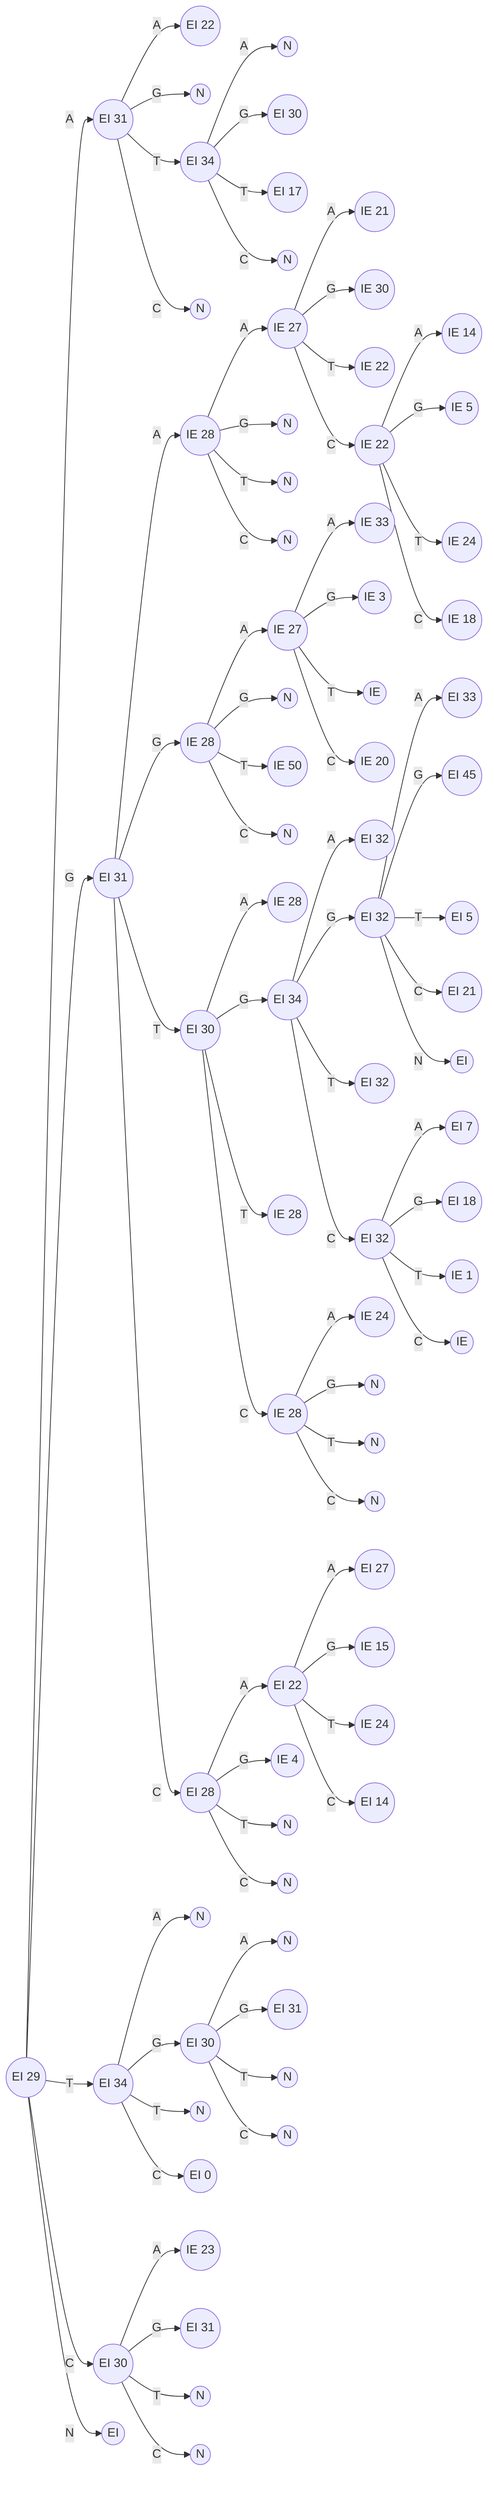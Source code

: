 graph LR
2691225372432((EI 29))
2691225372432-- A -->2691225388648
2691225372432-- G -->2691225390272
2691225372432-- T -->2691225461312
2691225372432-- C -->2691225429664
2691225372432-- N -->2691225463048
2691225388648((EI 31))
2691225388648-- A -->2691225431008
2691225388648-- G -->2691225430504
2691225388648-- T -->2691225429888
2691225388648-- C -->2691225215832
2691225431008((EI 22))
2691225430504((N))
2691225429888((EI 34))
2691225429888-- A -->2691225011928
2691225429888-- G -->2691225013104
2691225429888-- T -->2691225663752
2691225429888-- C -->2691225012544
2691225011928((N))
2691225013104((EI 30))
2691225663752((EI 17))
2691225012544((N))
2691225215832((N))
2691225390272((EI 31))
2691225390272-- A -->2691225289784
2691225390272-- G -->2691225371088
2691225390272-- T -->2691225462600
2691225390272-- C -->2691225217008
2691225289784((IE 28))
2691225289784-- A -->2691225417040
2691225289784-- G -->2691225430112
2691225289784-- T -->2691225787584
2691225289784-- C -->2691225742696
2691225417040((IE 27))
2691225417040-- A -->2691225418104
2691225417040-- G -->2691225389600
2691225417040-- T -->2691225378656
2691225417040-- C -->2691225418720
2691225418104((IE 21))
2691225389600((IE 30))
2691225378656((IE 22))
2691225418720((IE 22))
2691225418720-- A -->2691225292584
2691225418720-- G -->2691225292640
2691225418720-- T -->2691225663976
2691225418720-- C -->2691225012880
2691225292584((IE 14))
2691225292640((IE 5))
2691225663976((IE 24))
2691225012880((IE 18))
2691225430112((N))
2691225787584((N))
2691225742696((N))
2691225371088((IE 28))
2691225371088-- A -->2691225290568
2691225371088-- G -->2691225463944
2691225371088-- T -->2691225464672
2691225371088-- C -->2691225464000
2691225290568((IE 27))
2691225290568-- A -->2691225463160
2691225290568-- G -->2691225463104
2691225290568-- T -->2691225462208
2691225290568-- C -->2691225461200
2691225463160((IE 33))
2691225463104((IE 3))
2691225462208((IE))
2691225461200((IE 20))
2691225463944((N))
2691225464672((IE 50))
2691225464000((N))
2691225462600((EI 30))
2691225462600-- A -->2691225464784
2691225462600-- G -->2691225464392
2691225462600-- T -->2691225011144
2691225462600-- C -->2691225376472
2691225464784((IE 28))
2691225464392((EI 34))
2691225464392-- A -->2691225739672
2691225464392-- G -->2691225011088
2691225464392-- T -->2691225290512
2691225464392-- C -->2691225377536
2691225739672((EI 32))
2691225011088((EI 32))
2691225011088-- A -->2691225377312
2691225011088-- G -->2691225375576
2691225011088-- T -->2691225418776
2691225011088-- C -->2691225464224
2691225011088-- N -->2691225464112
2691225377312((EI 33))
2691225375576((EI 45))
2691225418776((EI 5))
2691225464224((EI 21))
2691225464112((EI))
2691225290512((EI 32))
2691225377536((EI 32))
2691225377536-- A -->2691225461760
2691225377536-- G -->2691225464336
2691225377536-- T -->2691225460920
2691225377536-- C -->2691225374112
2691225461760((EI 7))
2691225464336((EI 18))
2691225460920((IE 1))
2691225374112((IE))
2691225011144((IE 28))
2691225376472((IE 28))
2691225376472-- A -->2691225740064
2691225376472-- G -->2691225788368
2691225376472-- T -->2691225372040
2691225376472-- C -->2691225743144
2691225740064((IE 24))
2691225788368((N))
2691225372040((N))
2691225743144((N))
2691225217008((EI 28))
2691225217008-- A -->2691225663640
2691225217008-- G -->2691225291520
2691225217008-- T -->2691225464728
2691225217008-- C -->2691225419560
2691225663640((EI 22))
2691225663640-- A -->2691225461088
2691225663640-- G -->2691225418888
2691225663640-- T -->2691225376024
2691225663640-- C -->2691225371256
2691225461088((EI 27))
2691225418888((IE 15))
2691225376024((IE 24))
2691225371256((EI 14))
2691225291520((IE 4))
2691225464728((N))
2691225419560((N))
2691225461312((EI 34))
2691225461312-- A -->2691225429160
2691225461312-- G -->2691225430672
2691225461312-- T -->2691225216672
2691225461312-- C -->2691225390328
2691225429160((N))
2691225430672((EI 30))
2691225430672-- A -->2691233116400
2691225430672-- G -->2691233116680
2691225430672-- T -->2691233116344
2691225430672-- C -->2691233118696
2691233116400((N))
2691233116680((EI 31))
2691233116344((N))
2691233118696((N))
2691225216672((N))
2691225390328((EI 0))
2691225429664((EI 30))
2691225429664-- A -->2691225461368
2691225429664-- G -->2691225464448
2691225429664-- T -->2691225389992
2691225429664-- C -->2691225461480
2691225461368((IE 23))
2691225464448((EI 31))
2691225389992((N))
2691225461480((N))
2691225463048((EI))